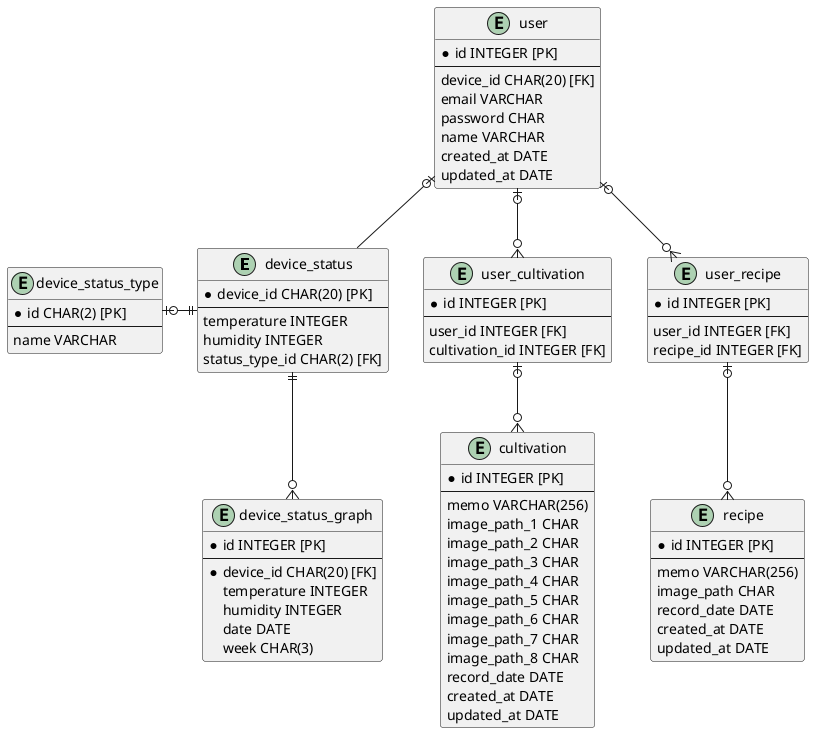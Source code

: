 @startuml kikurage_platform
    ' ***** Device tables
    entity device_status as "device_status" {
        * device_id CHAR(20) [PK]
        --
        temperature INTEGER
        humidity INTEGER
        status_type_id CHAR(2) [FK]
    }
    entity device_status_graph as "device_status_graph" {
        * id INTEGER [PK]
        --
        * device_id CHAR(20) [FK]
        temperature INTEGER
        humidity INTEGER
        date DATE
        week CHAR(3)
    }
    entity device_status_type as "device_status_type" {
        * id CHAR(2) [PK]
        --
        name VARCHAR
    }

    ' ***** User tables
    entity user as "user" {
        * id INTEGER [PK]
        --
        device_id CHAR(20) [FK]
        email VARCHAR
        password CHAR
        name VARCHAR
        created_at DATE
        updated_at DATE
    }
    entity user_cultivation as "user_cultivation" {
        * id INTEGER [PK]
        --
        user_id INTEGER [FK]
        cultivation_id INTEGER [FK]
    }
    entity cultivation as "cultivation" {
        * id INTEGER [PK]
        --
        memo VARCHAR(256)
        image_path_1 CHAR
        image_path_2 CHAR
        image_path_3 CHAR
        image_path_4 CHAR
        image_path_5 CHAR
        image_path_6 CHAR
        image_path_7 CHAR
        image_path_8 CHAR
        record_date DATE
        created_at DATE
        updated_at DATE
    }
    entity user_recipe as "user_recipe" {
        * id INTEGER [PK]
        --
        user_id INTEGER [FK]
        recipe_id INTEGER [FK]
    }
    entity recipe as "recipe" {
        * id INTEGER [PK]
        --
        memo VARCHAR(256)
        image_path CHAR
        record_date DATE
        created_at DATE
        updated_at DATE
    }

    ' ***** Relationship
    user |o-- device_status
    device_status ||-l-o| device_status_type
    device_status ||--o{ device_status_graph
    user |o--o{ user_cultivation
    user_cultivation |o-d-o{ cultivation
    user |o--o{ user_recipe
    user_recipe |o-d-o{ recipe
@enduml